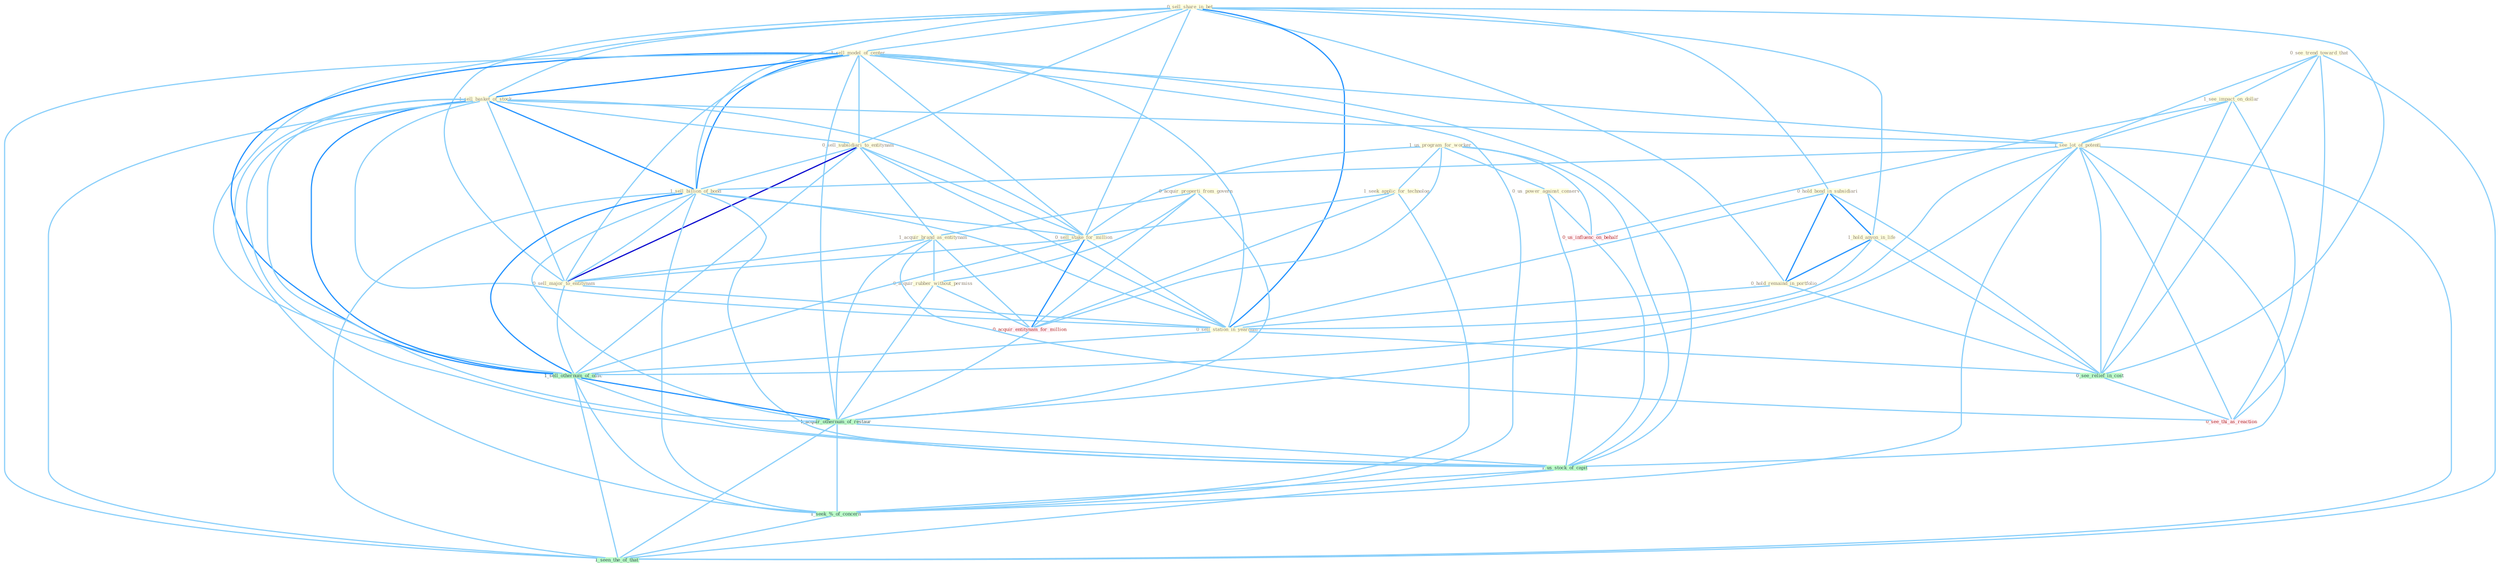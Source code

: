 Graph G{ 
    node
    [shape=polygon,style=filled,width=.5,height=.06,color="#BDFCC9",fixedsize=true,fontsize=4,
    fontcolor="#2f4f4f"];
    {node
    [color="#ffffe0", fontcolor="#8b7d6b"] "0_sell_share_in_bet " "1_us_program_for_worker " "1_sell_model_of_center " "0_hold_bond_in_subsidiari " "0_see_trend_toward_that " "1_sell_basket_of_stock " "0_acquir_properti_from_govern " "0_sell_subsidiari_to_entitynam " "1_see_impact_on_dollar " "1_hold_anyon_in_life " "1_see_lot_of_potenti " "1_acquir_brand_as_entitynam " "1_sell_billion_of_bond " "0_hold_remaind_in_portfolio " "1_seek_applic_for_technolog " "0_sell_stake_for_million " "0_sell_major_to_entitynam " "0_us_power_against_conserv " "0_acquir_rubber_without_permiss " "0_sell_station_in_yearnum "}
{node [color="#fff0f5", fontcolor="#b22222"] "0_acquir_entitynam_for_million " "0_us_influenc_on_behalf " "0_see_thi_as_reaction "}
edge [color="#B0E2FF"];

	"0_sell_share_in_bet " -- "1_sell_model_of_center " [w="1", color="#87cefa" ];
	"0_sell_share_in_bet " -- "0_hold_bond_in_subsidiari " [w="1", color="#87cefa" ];
	"0_sell_share_in_bet " -- "1_sell_basket_of_stock " [w="1", color="#87cefa" ];
	"0_sell_share_in_bet " -- "0_sell_subsidiari_to_entitynam " [w="1", color="#87cefa" ];
	"0_sell_share_in_bet " -- "1_hold_anyon_in_life " [w="1", color="#87cefa" ];
	"0_sell_share_in_bet " -- "1_sell_billion_of_bond " [w="1", color="#87cefa" ];
	"0_sell_share_in_bet " -- "0_hold_remaind_in_portfolio " [w="1", color="#87cefa" ];
	"0_sell_share_in_bet " -- "0_sell_stake_for_million " [w="1", color="#87cefa" ];
	"0_sell_share_in_bet " -- "0_sell_major_to_entitynam " [w="1", color="#87cefa" ];
	"0_sell_share_in_bet " -- "0_sell_station_in_yearnum " [w="2", color="#1e90ff" , len=0.8];
	"0_sell_share_in_bet " -- "1_sell_othernum_of_offic " [w="1", color="#87cefa" ];
	"0_sell_share_in_bet " -- "0_see_relief_in_cost " [w="1", color="#87cefa" ];
	"1_us_program_for_worker " -- "1_seek_applic_for_technolog " [w="1", color="#87cefa" ];
	"1_us_program_for_worker " -- "0_sell_stake_for_million " [w="1", color="#87cefa" ];
	"1_us_program_for_worker " -- "0_us_power_against_conserv " [w="1", color="#87cefa" ];
	"1_us_program_for_worker " -- "0_acquir_entitynam_for_million " [w="1", color="#87cefa" ];
	"1_us_program_for_worker " -- "0_us_influenc_on_behalf " [w="1", color="#87cefa" ];
	"1_us_program_for_worker " -- "1_us_stock_of_capit " [w="1", color="#87cefa" ];
	"1_sell_model_of_center " -- "1_sell_basket_of_stock " [w="2", color="#1e90ff" , len=0.8];
	"1_sell_model_of_center " -- "0_sell_subsidiari_to_entitynam " [w="1", color="#87cefa" ];
	"1_sell_model_of_center " -- "1_see_lot_of_potenti " [w="1", color="#87cefa" ];
	"1_sell_model_of_center " -- "1_sell_billion_of_bond " [w="2", color="#1e90ff" , len=0.8];
	"1_sell_model_of_center " -- "0_sell_stake_for_million " [w="1", color="#87cefa" ];
	"1_sell_model_of_center " -- "0_sell_major_to_entitynam " [w="1", color="#87cefa" ];
	"1_sell_model_of_center " -- "0_sell_station_in_yearnum " [w="1", color="#87cefa" ];
	"1_sell_model_of_center " -- "1_sell_othernum_of_offic " [w="2", color="#1e90ff" , len=0.8];
	"1_sell_model_of_center " -- "1_acquir_othernum_of_restaur " [w="1", color="#87cefa" ];
	"1_sell_model_of_center " -- "1_us_stock_of_capit " [w="1", color="#87cefa" ];
	"1_sell_model_of_center " -- "1_seek_%_of_concern " [w="1", color="#87cefa" ];
	"1_sell_model_of_center " -- "1_seen_the_of_that " [w="1", color="#87cefa" ];
	"0_hold_bond_in_subsidiari " -- "1_hold_anyon_in_life " [w="2", color="#1e90ff" , len=0.8];
	"0_hold_bond_in_subsidiari " -- "0_hold_remaind_in_portfolio " [w="2", color="#1e90ff" , len=0.8];
	"0_hold_bond_in_subsidiari " -- "0_sell_station_in_yearnum " [w="1", color="#87cefa" ];
	"0_hold_bond_in_subsidiari " -- "0_see_relief_in_cost " [w="1", color="#87cefa" ];
	"0_see_trend_toward_that " -- "1_see_impact_on_dollar " [w="1", color="#87cefa" ];
	"0_see_trend_toward_that " -- "1_see_lot_of_potenti " [w="1", color="#87cefa" ];
	"0_see_trend_toward_that " -- "0_see_relief_in_cost " [w="1", color="#87cefa" ];
	"0_see_trend_toward_that " -- "0_see_thi_as_reaction " [w="1", color="#87cefa" ];
	"0_see_trend_toward_that " -- "1_seen_the_of_that " [w="1", color="#87cefa" ];
	"1_sell_basket_of_stock " -- "0_sell_subsidiari_to_entitynam " [w="1", color="#87cefa" ];
	"1_sell_basket_of_stock " -- "1_see_lot_of_potenti " [w="1", color="#87cefa" ];
	"1_sell_basket_of_stock " -- "1_sell_billion_of_bond " [w="2", color="#1e90ff" , len=0.8];
	"1_sell_basket_of_stock " -- "0_sell_stake_for_million " [w="1", color="#87cefa" ];
	"1_sell_basket_of_stock " -- "0_sell_major_to_entitynam " [w="1", color="#87cefa" ];
	"1_sell_basket_of_stock " -- "0_sell_station_in_yearnum " [w="1", color="#87cefa" ];
	"1_sell_basket_of_stock " -- "1_sell_othernum_of_offic " [w="2", color="#1e90ff" , len=0.8];
	"1_sell_basket_of_stock " -- "1_acquir_othernum_of_restaur " [w="1", color="#87cefa" ];
	"1_sell_basket_of_stock " -- "1_us_stock_of_capit " [w="1", color="#87cefa" ];
	"1_sell_basket_of_stock " -- "1_seek_%_of_concern " [w="1", color="#87cefa" ];
	"1_sell_basket_of_stock " -- "1_seen_the_of_that " [w="1", color="#87cefa" ];
	"0_acquir_properti_from_govern " -- "1_acquir_brand_as_entitynam " [w="1", color="#87cefa" ];
	"0_acquir_properti_from_govern " -- "0_acquir_rubber_without_permiss " [w="1", color="#87cefa" ];
	"0_acquir_properti_from_govern " -- "0_acquir_entitynam_for_million " [w="1", color="#87cefa" ];
	"0_acquir_properti_from_govern " -- "1_acquir_othernum_of_restaur " [w="1", color="#87cefa" ];
	"0_sell_subsidiari_to_entitynam " -- "1_acquir_brand_as_entitynam " [w="1", color="#87cefa" ];
	"0_sell_subsidiari_to_entitynam " -- "1_sell_billion_of_bond " [w="1", color="#87cefa" ];
	"0_sell_subsidiari_to_entitynam " -- "0_sell_stake_for_million " [w="1", color="#87cefa" ];
	"0_sell_subsidiari_to_entitynam " -- "0_sell_major_to_entitynam " [w="3", color="#0000cd" , len=0.6];
	"0_sell_subsidiari_to_entitynam " -- "0_sell_station_in_yearnum " [w="1", color="#87cefa" ];
	"0_sell_subsidiari_to_entitynam " -- "1_sell_othernum_of_offic " [w="1", color="#87cefa" ];
	"1_see_impact_on_dollar " -- "1_see_lot_of_potenti " [w="1", color="#87cefa" ];
	"1_see_impact_on_dollar " -- "0_us_influenc_on_behalf " [w="1", color="#87cefa" ];
	"1_see_impact_on_dollar " -- "0_see_relief_in_cost " [w="1", color="#87cefa" ];
	"1_see_impact_on_dollar " -- "0_see_thi_as_reaction " [w="1", color="#87cefa" ];
	"1_hold_anyon_in_life " -- "0_hold_remaind_in_portfolio " [w="2", color="#1e90ff" , len=0.8];
	"1_hold_anyon_in_life " -- "0_sell_station_in_yearnum " [w="1", color="#87cefa" ];
	"1_hold_anyon_in_life " -- "0_see_relief_in_cost " [w="1", color="#87cefa" ];
	"1_see_lot_of_potenti " -- "1_sell_billion_of_bond " [w="1", color="#87cefa" ];
	"1_see_lot_of_potenti " -- "1_sell_othernum_of_offic " [w="1", color="#87cefa" ];
	"1_see_lot_of_potenti " -- "0_see_relief_in_cost " [w="1", color="#87cefa" ];
	"1_see_lot_of_potenti " -- "0_see_thi_as_reaction " [w="1", color="#87cefa" ];
	"1_see_lot_of_potenti " -- "1_acquir_othernum_of_restaur " [w="1", color="#87cefa" ];
	"1_see_lot_of_potenti " -- "1_us_stock_of_capit " [w="1", color="#87cefa" ];
	"1_see_lot_of_potenti " -- "1_seek_%_of_concern " [w="1", color="#87cefa" ];
	"1_see_lot_of_potenti " -- "1_seen_the_of_that " [w="1", color="#87cefa" ];
	"1_acquir_brand_as_entitynam " -- "0_sell_major_to_entitynam " [w="1", color="#87cefa" ];
	"1_acquir_brand_as_entitynam " -- "0_acquir_rubber_without_permiss " [w="1", color="#87cefa" ];
	"1_acquir_brand_as_entitynam " -- "0_acquir_entitynam_for_million " [w="1", color="#87cefa" ];
	"1_acquir_brand_as_entitynam " -- "0_see_thi_as_reaction " [w="1", color="#87cefa" ];
	"1_acquir_brand_as_entitynam " -- "1_acquir_othernum_of_restaur " [w="1", color="#87cefa" ];
	"1_sell_billion_of_bond " -- "0_sell_stake_for_million " [w="1", color="#87cefa" ];
	"1_sell_billion_of_bond " -- "0_sell_major_to_entitynam " [w="1", color="#87cefa" ];
	"1_sell_billion_of_bond " -- "0_sell_station_in_yearnum " [w="1", color="#87cefa" ];
	"1_sell_billion_of_bond " -- "1_sell_othernum_of_offic " [w="2", color="#1e90ff" , len=0.8];
	"1_sell_billion_of_bond " -- "1_acquir_othernum_of_restaur " [w="1", color="#87cefa" ];
	"1_sell_billion_of_bond " -- "1_us_stock_of_capit " [w="1", color="#87cefa" ];
	"1_sell_billion_of_bond " -- "1_seek_%_of_concern " [w="1", color="#87cefa" ];
	"1_sell_billion_of_bond " -- "1_seen_the_of_that " [w="1", color="#87cefa" ];
	"0_hold_remaind_in_portfolio " -- "0_sell_station_in_yearnum " [w="1", color="#87cefa" ];
	"0_hold_remaind_in_portfolio " -- "0_see_relief_in_cost " [w="1", color="#87cefa" ];
	"1_seek_applic_for_technolog " -- "0_sell_stake_for_million " [w="1", color="#87cefa" ];
	"1_seek_applic_for_technolog " -- "0_acquir_entitynam_for_million " [w="1", color="#87cefa" ];
	"1_seek_applic_for_technolog " -- "1_seek_%_of_concern " [w="1", color="#87cefa" ];
	"0_sell_stake_for_million " -- "0_sell_major_to_entitynam " [w="1", color="#87cefa" ];
	"0_sell_stake_for_million " -- "0_sell_station_in_yearnum " [w="1", color="#87cefa" ];
	"0_sell_stake_for_million " -- "0_acquir_entitynam_for_million " [w="2", color="#1e90ff" , len=0.8];
	"0_sell_stake_for_million " -- "1_sell_othernum_of_offic " [w="1", color="#87cefa" ];
	"0_sell_major_to_entitynam " -- "0_sell_station_in_yearnum " [w="1", color="#87cefa" ];
	"0_sell_major_to_entitynam " -- "1_sell_othernum_of_offic " [w="1", color="#87cefa" ];
	"0_us_power_against_conserv " -- "0_us_influenc_on_behalf " [w="1", color="#87cefa" ];
	"0_us_power_against_conserv " -- "1_us_stock_of_capit " [w="1", color="#87cefa" ];
	"0_acquir_rubber_without_permiss " -- "0_acquir_entitynam_for_million " [w="1", color="#87cefa" ];
	"0_acquir_rubber_without_permiss " -- "1_acquir_othernum_of_restaur " [w="1", color="#87cefa" ];
	"0_sell_station_in_yearnum " -- "1_sell_othernum_of_offic " [w="1", color="#87cefa" ];
	"0_sell_station_in_yearnum " -- "0_see_relief_in_cost " [w="1", color="#87cefa" ];
	"0_acquir_entitynam_for_million " -- "1_acquir_othernum_of_restaur " [w="1", color="#87cefa" ];
	"1_sell_othernum_of_offic " -- "1_acquir_othernum_of_restaur " [w="2", color="#1e90ff" , len=0.8];
	"1_sell_othernum_of_offic " -- "1_us_stock_of_capit " [w="1", color="#87cefa" ];
	"1_sell_othernum_of_offic " -- "1_seek_%_of_concern " [w="1", color="#87cefa" ];
	"1_sell_othernum_of_offic " -- "1_seen_the_of_that " [w="1", color="#87cefa" ];
	"0_us_influenc_on_behalf " -- "1_us_stock_of_capit " [w="1", color="#87cefa" ];
	"0_see_relief_in_cost " -- "0_see_thi_as_reaction " [w="1", color="#87cefa" ];
	"1_acquir_othernum_of_restaur " -- "1_us_stock_of_capit " [w="1", color="#87cefa" ];
	"1_acquir_othernum_of_restaur " -- "1_seek_%_of_concern " [w="1", color="#87cefa" ];
	"1_acquir_othernum_of_restaur " -- "1_seen_the_of_that " [w="1", color="#87cefa" ];
	"1_us_stock_of_capit " -- "1_seek_%_of_concern " [w="1", color="#87cefa" ];
	"1_us_stock_of_capit " -- "1_seen_the_of_that " [w="1", color="#87cefa" ];
	"1_seek_%_of_concern " -- "1_seen_the_of_that " [w="1", color="#87cefa" ];
}